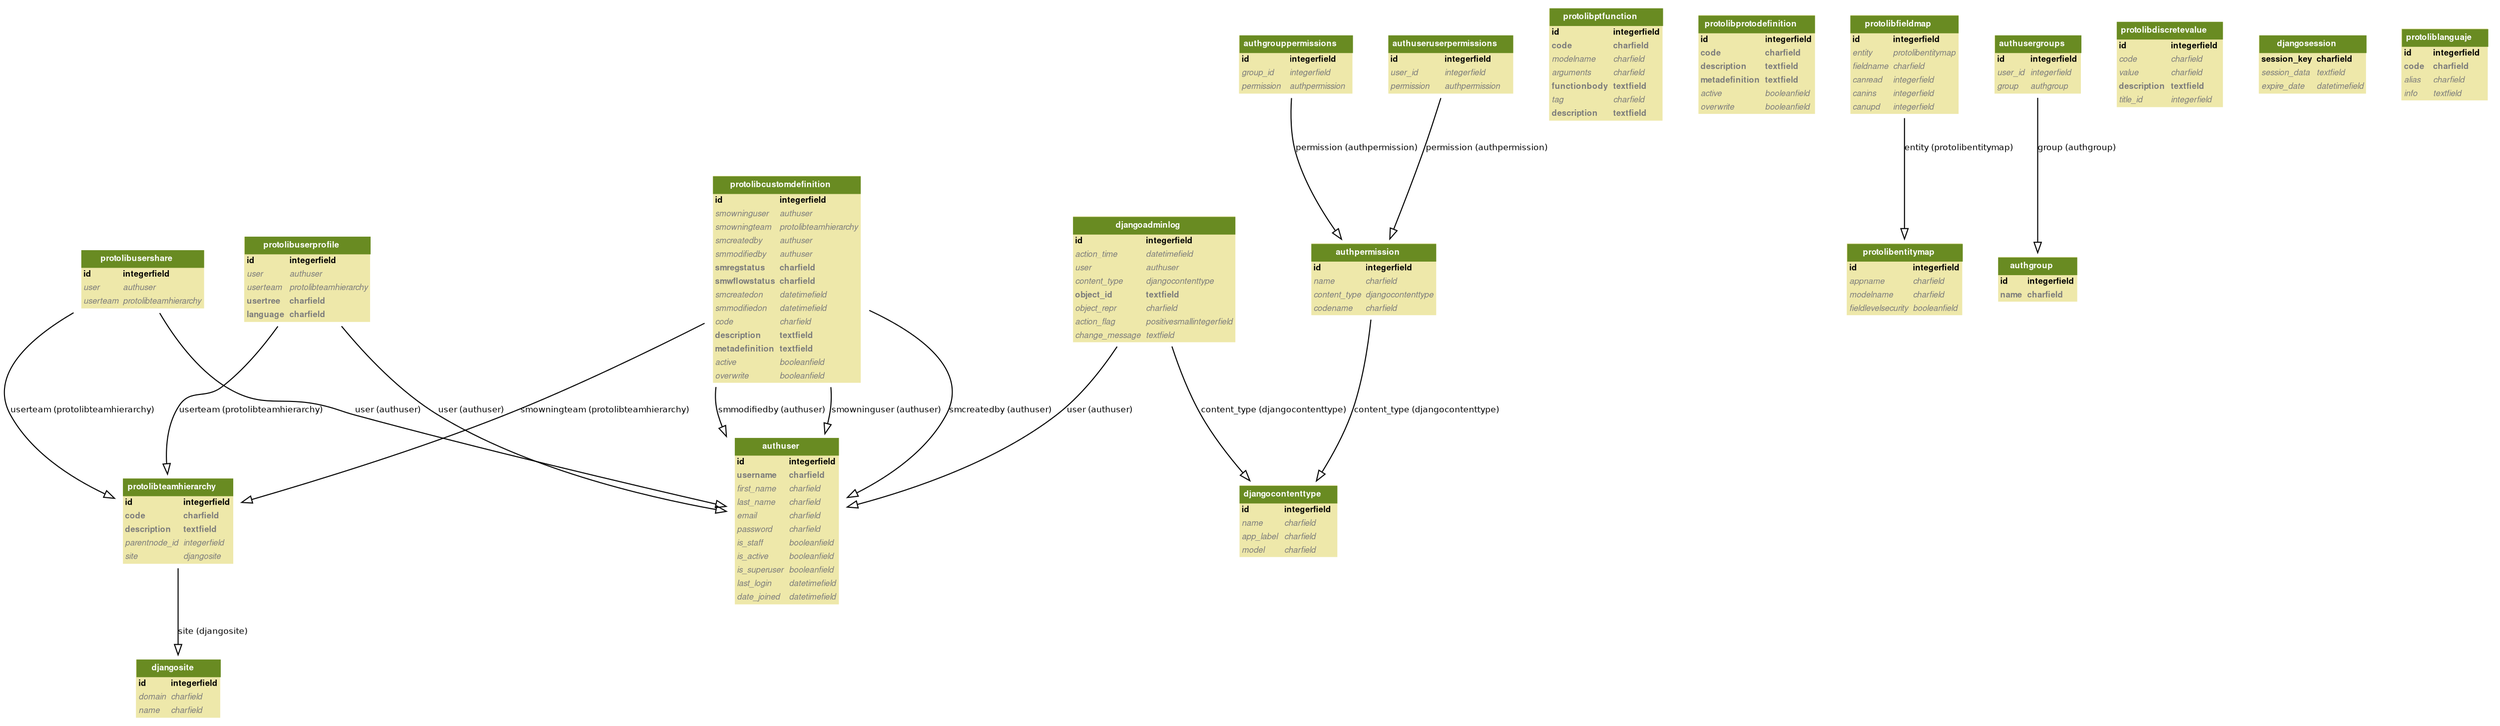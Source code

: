 
digraph name {
  fontname = "Helvetica"
  fontsize = 8

  node [
    fontname = "Helvetica"
    fontsize = 8
    shape = "plaintext"
  ]
  edge [
    fontname = "Helvetica"
    fontsize = 8
  ]




    inspectdb_protolibteamhierarchy [label=<
    <TABLE BGCOLOR="palegoldenrod" BORDER="0" CELLBORDER="0" CELLSPACING="0">
     <TR><TD COLSPAN="2" CELLPADDING="4" ALIGN="CENTER" BGCOLOR="olivedrab4"
     ><FONT FACE="Helvetica Bold" COLOR="white"
     >protolibteamhierarchy
     </FONT></TD></TR>
    
        
        <TR><TD ALIGN="LEFT" BORDER="0"
        ><FONT FACE="Helvetica Bold">id</FONT
        ></TD>
        <TD ALIGN="LEFT"
        ><FONT FACE="Helvetica Bold">integerfield</FONT
        ></TD></TR>
        
        <TR><TD ALIGN="LEFT" BORDER="0"
        ><FONT COLOR="#7B7B7B" FACE="Helvetica Bold">code</FONT
        ></TD>
        <TD ALIGN="LEFT"
        ><FONT COLOR="#7B7B7B" FACE="Helvetica Bold">charfield</FONT
        ></TD></TR>
        
        <TR><TD ALIGN="LEFT" BORDER="0"
        ><FONT COLOR="#7B7B7B" FACE="Helvetica Bold">description</FONT
        ></TD>
        <TD ALIGN="LEFT"
        ><FONT COLOR="#7B7B7B" FACE="Helvetica Bold">textfield</FONT
        ></TD></TR>
        
        <TR><TD ALIGN="LEFT" BORDER="0"
        ><FONT COLOR="#7B7B7B" FACE="Helvetica Italic">parentnode_id</FONT
        ></TD>
        <TD ALIGN="LEFT"
        ><FONT COLOR="#7B7B7B" FACE="Helvetica Italic">integerfield</FONT
        ></TD></TR>
        
        <TR><TD ALIGN="LEFT" BORDER="0"
        ><FONT COLOR="#7B7B7B" FACE="Helvetica Italic">site</FONT
        ></TD>
        <TD ALIGN="LEFT"
        ><FONT COLOR="#7B7B7B" FACE="Helvetica Italic">djangosite</FONT
        ></TD></TR>
        
    
    </TABLE>
    >]

    inspectdb_protolibptfunction [label=<
    <TABLE BGCOLOR="palegoldenrod" BORDER="0" CELLBORDER="0" CELLSPACING="0">
     <TR><TD COLSPAN="2" CELLPADDING="4" ALIGN="CENTER" BGCOLOR="olivedrab4"
     ><FONT FACE="Helvetica Bold" COLOR="white"
     >protolibptfunction
     </FONT></TD></TR>
    
        
        <TR><TD ALIGN="LEFT" BORDER="0"
        ><FONT FACE="Helvetica Bold">id</FONT
        ></TD>
        <TD ALIGN="LEFT"
        ><FONT FACE="Helvetica Bold">integerfield</FONT
        ></TD></TR>
        
        <TR><TD ALIGN="LEFT" BORDER="0"
        ><FONT COLOR="#7B7B7B" FACE="Helvetica Bold">code</FONT
        ></TD>
        <TD ALIGN="LEFT"
        ><FONT COLOR="#7B7B7B" FACE="Helvetica Bold">charfield</FONT
        ></TD></TR>
        
        <TR><TD ALIGN="LEFT" BORDER="0"
        ><FONT COLOR="#7B7B7B" FACE="Helvetica Italic">modelname</FONT
        ></TD>
        <TD ALIGN="LEFT"
        ><FONT COLOR="#7B7B7B" FACE="Helvetica Italic">charfield</FONT
        ></TD></TR>
        
        <TR><TD ALIGN="LEFT" BORDER="0"
        ><FONT COLOR="#7B7B7B" FACE="Helvetica Italic">arguments</FONT
        ></TD>
        <TD ALIGN="LEFT"
        ><FONT COLOR="#7B7B7B" FACE="Helvetica Italic">charfield</FONT
        ></TD></TR>
        
        <TR><TD ALIGN="LEFT" BORDER="0"
        ><FONT COLOR="#7B7B7B" FACE="Helvetica Bold">functionbody</FONT
        ></TD>
        <TD ALIGN="LEFT"
        ><FONT COLOR="#7B7B7B" FACE="Helvetica Bold">textfield</FONT
        ></TD></TR>
        
        <TR><TD ALIGN="LEFT" BORDER="0"
        ><FONT COLOR="#7B7B7B" FACE="Helvetica Italic">tag</FONT
        ></TD>
        <TD ALIGN="LEFT"
        ><FONT COLOR="#7B7B7B" FACE="Helvetica Italic">charfield</FONT
        ></TD></TR>
        
        <TR><TD ALIGN="LEFT" BORDER="0"
        ><FONT COLOR="#7B7B7B" FACE="Helvetica Bold">description</FONT
        ></TD>
        <TD ALIGN="LEFT"
        ><FONT COLOR="#7B7B7B" FACE="Helvetica Bold">textfield</FONT
        ></TD></TR>
        
    
    </TABLE>
    >]

    inspectdb_protolibusershare [label=<
    <TABLE BGCOLOR="palegoldenrod" BORDER="0" CELLBORDER="0" CELLSPACING="0">
     <TR><TD COLSPAN="2" CELLPADDING="4" ALIGN="CENTER" BGCOLOR="olivedrab4"
     ><FONT FACE="Helvetica Bold" COLOR="white"
     >protolibusershare
     </FONT></TD></TR>
    
        
        <TR><TD ALIGN="LEFT" BORDER="0"
        ><FONT FACE="Helvetica Bold">id</FONT
        ></TD>
        <TD ALIGN="LEFT"
        ><FONT FACE="Helvetica Bold">integerfield</FONT
        ></TD></TR>
        
        <TR><TD ALIGN="LEFT" BORDER="0"
        ><FONT COLOR="#7B7B7B" FACE="Helvetica Italic">user</FONT
        ></TD>
        <TD ALIGN="LEFT"
        ><FONT COLOR="#7B7B7B" FACE="Helvetica Italic">authuser</FONT
        ></TD></TR>
        
        <TR><TD ALIGN="LEFT" BORDER="0"
        ><FONT COLOR="#7B7B7B" FACE="Helvetica Italic">userteam</FONT
        ></TD>
        <TD ALIGN="LEFT"
        ><FONT COLOR="#7B7B7B" FACE="Helvetica Italic">protolibteamhierarchy</FONT
        ></TD></TR>
        
    
    </TABLE>
    >]

    inspectdb_authuser [label=<
    <TABLE BGCOLOR="palegoldenrod" BORDER="0" CELLBORDER="0" CELLSPACING="0">
     <TR><TD COLSPAN="2" CELLPADDING="4" ALIGN="CENTER" BGCOLOR="olivedrab4"
     ><FONT FACE="Helvetica Bold" COLOR="white"
     >authuser
     </FONT></TD></TR>
    
        
        <TR><TD ALIGN="LEFT" BORDER="0"
        ><FONT FACE="Helvetica Bold">id</FONT
        ></TD>
        <TD ALIGN="LEFT"
        ><FONT FACE="Helvetica Bold">integerfield</FONT
        ></TD></TR>
        
        <TR><TD ALIGN="LEFT" BORDER="0"
        ><FONT COLOR="#7B7B7B" FACE="Helvetica Bold">username</FONT
        ></TD>
        <TD ALIGN="LEFT"
        ><FONT COLOR="#7B7B7B" FACE="Helvetica Bold">charfield</FONT
        ></TD></TR>
        
        <TR><TD ALIGN="LEFT" BORDER="0"
        ><FONT COLOR="#7B7B7B" FACE="Helvetica Italic">first_name</FONT
        ></TD>
        <TD ALIGN="LEFT"
        ><FONT COLOR="#7B7B7B" FACE="Helvetica Italic">charfield</FONT
        ></TD></TR>
        
        <TR><TD ALIGN="LEFT" BORDER="0"
        ><FONT COLOR="#7B7B7B" FACE="Helvetica Italic">last_name</FONT
        ></TD>
        <TD ALIGN="LEFT"
        ><FONT COLOR="#7B7B7B" FACE="Helvetica Italic">charfield</FONT
        ></TD></TR>
        
        <TR><TD ALIGN="LEFT" BORDER="0"
        ><FONT COLOR="#7B7B7B" FACE="Helvetica Italic">email</FONT
        ></TD>
        <TD ALIGN="LEFT"
        ><FONT COLOR="#7B7B7B" FACE="Helvetica Italic">charfield</FONT
        ></TD></TR>
        
        <TR><TD ALIGN="LEFT" BORDER="0"
        ><FONT COLOR="#7B7B7B" FACE="Helvetica Italic">password</FONT
        ></TD>
        <TD ALIGN="LEFT"
        ><FONT COLOR="#7B7B7B" FACE="Helvetica Italic">charfield</FONT
        ></TD></TR>
        
        <TR><TD ALIGN="LEFT" BORDER="0"
        ><FONT COLOR="#7B7B7B" FACE="Helvetica Italic">is_staff</FONT
        ></TD>
        <TD ALIGN="LEFT"
        ><FONT COLOR="#7B7B7B" FACE="Helvetica Italic">booleanfield</FONT
        ></TD></TR>
        
        <TR><TD ALIGN="LEFT" BORDER="0"
        ><FONT COLOR="#7B7B7B" FACE="Helvetica Italic">is_active</FONT
        ></TD>
        <TD ALIGN="LEFT"
        ><FONT COLOR="#7B7B7B" FACE="Helvetica Italic">booleanfield</FONT
        ></TD></TR>
        
        <TR><TD ALIGN="LEFT" BORDER="0"
        ><FONT COLOR="#7B7B7B" FACE="Helvetica Italic">is_superuser</FONT
        ></TD>
        <TD ALIGN="LEFT"
        ><FONT COLOR="#7B7B7B" FACE="Helvetica Italic">booleanfield</FONT
        ></TD></TR>
        
        <TR><TD ALIGN="LEFT" BORDER="0"
        ><FONT COLOR="#7B7B7B" FACE="Helvetica Italic">last_login</FONT
        ></TD>
        <TD ALIGN="LEFT"
        ><FONT COLOR="#7B7B7B" FACE="Helvetica Italic">datetimefield</FONT
        ></TD></TR>
        
        <TR><TD ALIGN="LEFT" BORDER="0"
        ><FONT COLOR="#7B7B7B" FACE="Helvetica Italic">date_joined</FONT
        ></TD>
        <TD ALIGN="LEFT"
        ><FONT COLOR="#7B7B7B" FACE="Helvetica Italic">datetimefield</FONT
        ></TD></TR>
        
    
    </TABLE>
    >]

    inspectdb_protolibcustomdefinition [label=<
    <TABLE BGCOLOR="palegoldenrod" BORDER="0" CELLBORDER="0" CELLSPACING="0">
     <TR><TD COLSPAN="2" CELLPADDING="4" ALIGN="CENTER" BGCOLOR="olivedrab4"
     ><FONT FACE="Helvetica Bold" COLOR="white"
     >protolibcustomdefinition
     </FONT></TD></TR>
    
        
        <TR><TD ALIGN="LEFT" BORDER="0"
        ><FONT FACE="Helvetica Bold">id</FONT
        ></TD>
        <TD ALIGN="LEFT"
        ><FONT FACE="Helvetica Bold">integerfield</FONT
        ></TD></TR>
        
        <TR><TD ALIGN="LEFT" BORDER="0"
        ><FONT COLOR="#7B7B7B" FACE="Helvetica Italic">smowninguser</FONT
        ></TD>
        <TD ALIGN="LEFT"
        ><FONT COLOR="#7B7B7B" FACE="Helvetica Italic">authuser</FONT
        ></TD></TR>
        
        <TR><TD ALIGN="LEFT" BORDER="0"
        ><FONT COLOR="#7B7B7B" FACE="Helvetica Italic">smowningteam</FONT
        ></TD>
        <TD ALIGN="LEFT"
        ><FONT COLOR="#7B7B7B" FACE="Helvetica Italic">protolibteamhierarchy</FONT
        ></TD></TR>
        
        <TR><TD ALIGN="LEFT" BORDER="0"
        ><FONT COLOR="#7B7B7B" FACE="Helvetica Italic">smcreatedby</FONT
        ></TD>
        <TD ALIGN="LEFT"
        ><FONT COLOR="#7B7B7B" FACE="Helvetica Italic">authuser</FONT
        ></TD></TR>
        
        <TR><TD ALIGN="LEFT" BORDER="0"
        ><FONT COLOR="#7B7B7B" FACE="Helvetica Italic">smmodifiedby</FONT
        ></TD>
        <TD ALIGN="LEFT"
        ><FONT COLOR="#7B7B7B" FACE="Helvetica Italic">authuser</FONT
        ></TD></TR>
        
        <TR><TD ALIGN="LEFT" BORDER="0"
        ><FONT COLOR="#7B7B7B" FACE="Helvetica Bold">smregstatus</FONT
        ></TD>
        <TD ALIGN="LEFT"
        ><FONT COLOR="#7B7B7B" FACE="Helvetica Bold">charfield</FONT
        ></TD></TR>
        
        <TR><TD ALIGN="LEFT" BORDER="0"
        ><FONT COLOR="#7B7B7B" FACE="Helvetica Bold">smwflowstatus</FONT
        ></TD>
        <TD ALIGN="LEFT"
        ><FONT COLOR="#7B7B7B" FACE="Helvetica Bold">charfield</FONT
        ></TD></TR>
        
        <TR><TD ALIGN="LEFT" BORDER="0"
        ><FONT COLOR="#7B7B7B" FACE="Helvetica Italic">smcreatedon</FONT
        ></TD>
        <TD ALIGN="LEFT"
        ><FONT COLOR="#7B7B7B" FACE="Helvetica Italic">datetimefield</FONT
        ></TD></TR>
        
        <TR><TD ALIGN="LEFT" BORDER="0"
        ><FONT COLOR="#7B7B7B" FACE="Helvetica Italic">smmodifiedon</FONT
        ></TD>
        <TD ALIGN="LEFT"
        ><FONT COLOR="#7B7B7B" FACE="Helvetica Italic">datetimefield</FONT
        ></TD></TR>
        
        <TR><TD ALIGN="LEFT" BORDER="0"
        ><FONT COLOR="#7B7B7B" FACE="Helvetica Italic">code</FONT
        ></TD>
        <TD ALIGN="LEFT"
        ><FONT COLOR="#7B7B7B" FACE="Helvetica Italic">charfield</FONT
        ></TD></TR>
        
        <TR><TD ALIGN="LEFT" BORDER="0"
        ><FONT COLOR="#7B7B7B" FACE="Helvetica Bold">description</FONT
        ></TD>
        <TD ALIGN="LEFT"
        ><FONT COLOR="#7B7B7B" FACE="Helvetica Bold">textfield</FONT
        ></TD></TR>
        
        <TR><TD ALIGN="LEFT" BORDER="0"
        ><FONT COLOR="#7B7B7B" FACE="Helvetica Bold">metadefinition</FONT
        ></TD>
        <TD ALIGN="LEFT"
        ><FONT COLOR="#7B7B7B" FACE="Helvetica Bold">textfield</FONT
        ></TD></TR>
        
        <TR><TD ALIGN="LEFT" BORDER="0"
        ><FONT COLOR="#7B7B7B" FACE="Helvetica Italic">active</FONT
        ></TD>
        <TD ALIGN="LEFT"
        ><FONT COLOR="#7B7B7B" FACE="Helvetica Italic">booleanfield</FONT
        ></TD></TR>
        
        <TR><TD ALIGN="LEFT" BORDER="0"
        ><FONT COLOR="#7B7B7B" FACE="Helvetica Italic">overwrite</FONT
        ></TD>
        <TD ALIGN="LEFT"
        ><FONT COLOR="#7B7B7B" FACE="Helvetica Italic">booleanfield</FONT
        ></TD></TR>
        
    
    </TABLE>
    >]

    inspectdb_protolibuserprofile [label=<
    <TABLE BGCOLOR="palegoldenrod" BORDER="0" CELLBORDER="0" CELLSPACING="0">
     <TR><TD COLSPAN="2" CELLPADDING="4" ALIGN="CENTER" BGCOLOR="olivedrab4"
     ><FONT FACE="Helvetica Bold" COLOR="white"
     >protolibuserprofile
     </FONT></TD></TR>
    
        
        <TR><TD ALIGN="LEFT" BORDER="0"
        ><FONT FACE="Helvetica Bold">id</FONT
        ></TD>
        <TD ALIGN="LEFT"
        ><FONT FACE="Helvetica Bold">integerfield</FONT
        ></TD></TR>
        
        <TR><TD ALIGN="LEFT" BORDER="0"
        ><FONT COLOR="#7B7B7B" FACE="Helvetica Italic">user</FONT
        ></TD>
        <TD ALIGN="LEFT"
        ><FONT COLOR="#7B7B7B" FACE="Helvetica Italic">authuser</FONT
        ></TD></TR>
        
        <TR><TD ALIGN="LEFT" BORDER="0"
        ><FONT COLOR="#7B7B7B" FACE="Helvetica Italic">userteam</FONT
        ></TD>
        <TD ALIGN="LEFT"
        ><FONT COLOR="#7B7B7B" FACE="Helvetica Italic">protolibteamhierarchy</FONT
        ></TD></TR>
        
        <TR><TD ALIGN="LEFT" BORDER="0"
        ><FONT COLOR="#7B7B7B" FACE="Helvetica Bold">usertree</FONT
        ></TD>
        <TD ALIGN="LEFT"
        ><FONT COLOR="#7B7B7B" FACE="Helvetica Bold">charfield</FONT
        ></TD></TR>
        
        <TR><TD ALIGN="LEFT" BORDER="0"
        ><FONT COLOR="#7B7B7B" FACE="Helvetica Bold">language</FONT
        ></TD>
        <TD ALIGN="LEFT"
        ><FONT COLOR="#7B7B7B" FACE="Helvetica Bold">charfield</FONT
        ></TD></TR>
        
    
    </TABLE>
    >]

    inspectdb_djangoadminlog [label=<
    <TABLE BGCOLOR="palegoldenrod" BORDER="0" CELLBORDER="0" CELLSPACING="0">
     <TR><TD COLSPAN="2" CELLPADDING="4" ALIGN="CENTER" BGCOLOR="olivedrab4"
     ><FONT FACE="Helvetica Bold" COLOR="white"
     >djangoadminlog
     </FONT></TD></TR>
    
        
        <TR><TD ALIGN="LEFT" BORDER="0"
        ><FONT FACE="Helvetica Bold">id</FONT
        ></TD>
        <TD ALIGN="LEFT"
        ><FONT FACE="Helvetica Bold">integerfield</FONT
        ></TD></TR>
        
        <TR><TD ALIGN="LEFT" BORDER="0"
        ><FONT COLOR="#7B7B7B" FACE="Helvetica Italic">action_time</FONT
        ></TD>
        <TD ALIGN="LEFT"
        ><FONT COLOR="#7B7B7B" FACE="Helvetica Italic">datetimefield</FONT
        ></TD></TR>
        
        <TR><TD ALIGN="LEFT" BORDER="0"
        ><FONT COLOR="#7B7B7B" FACE="Helvetica Italic">user</FONT
        ></TD>
        <TD ALIGN="LEFT"
        ><FONT COLOR="#7B7B7B" FACE="Helvetica Italic">authuser</FONT
        ></TD></TR>
        
        <TR><TD ALIGN="LEFT" BORDER="0"
        ><FONT COLOR="#7B7B7B" FACE="Helvetica Italic">content_type</FONT
        ></TD>
        <TD ALIGN="LEFT"
        ><FONT COLOR="#7B7B7B" FACE="Helvetica Italic">djangocontenttype</FONT
        ></TD></TR>
        
        <TR><TD ALIGN="LEFT" BORDER="0"
        ><FONT COLOR="#7B7B7B" FACE="Helvetica Bold">object_id</FONT
        ></TD>
        <TD ALIGN="LEFT"
        ><FONT COLOR="#7B7B7B" FACE="Helvetica Bold">textfield</FONT
        ></TD></TR>
        
        <TR><TD ALIGN="LEFT" BORDER="0"
        ><FONT COLOR="#7B7B7B" FACE="Helvetica Italic">object_repr</FONT
        ></TD>
        <TD ALIGN="LEFT"
        ><FONT COLOR="#7B7B7B" FACE="Helvetica Italic">charfield</FONT
        ></TD></TR>
        
        <TR><TD ALIGN="LEFT" BORDER="0"
        ><FONT COLOR="#7B7B7B" FACE="Helvetica Italic">action_flag</FONT
        ></TD>
        <TD ALIGN="LEFT"
        ><FONT COLOR="#7B7B7B" FACE="Helvetica Italic">positivesmallintegerfield</FONT
        ></TD></TR>
        
        <TR><TD ALIGN="LEFT" BORDER="0"
        ><FONT COLOR="#7B7B7B" FACE="Helvetica Italic">change_message</FONT
        ></TD>
        <TD ALIGN="LEFT"
        ><FONT COLOR="#7B7B7B" FACE="Helvetica Italic">textfield</FONT
        ></TD></TR>
        
    
    </TABLE>
    >]

    inspectdb_protolibprotodefinition [label=<
    <TABLE BGCOLOR="palegoldenrod" BORDER="0" CELLBORDER="0" CELLSPACING="0">
     <TR><TD COLSPAN="2" CELLPADDING="4" ALIGN="CENTER" BGCOLOR="olivedrab4"
     ><FONT FACE="Helvetica Bold" COLOR="white"
     >protolibprotodefinition
     </FONT></TD></TR>
    
        
        <TR><TD ALIGN="LEFT" BORDER="0"
        ><FONT FACE="Helvetica Bold">id</FONT
        ></TD>
        <TD ALIGN="LEFT"
        ><FONT FACE="Helvetica Bold">integerfield</FONT
        ></TD></TR>
        
        <TR><TD ALIGN="LEFT" BORDER="0"
        ><FONT COLOR="#7B7B7B" FACE="Helvetica Bold">code</FONT
        ></TD>
        <TD ALIGN="LEFT"
        ><FONT COLOR="#7B7B7B" FACE="Helvetica Bold">charfield</FONT
        ></TD></TR>
        
        <TR><TD ALIGN="LEFT" BORDER="0"
        ><FONT COLOR="#7B7B7B" FACE="Helvetica Bold">description</FONT
        ></TD>
        <TD ALIGN="LEFT"
        ><FONT COLOR="#7B7B7B" FACE="Helvetica Bold">textfield</FONT
        ></TD></TR>
        
        <TR><TD ALIGN="LEFT" BORDER="0"
        ><FONT COLOR="#7B7B7B" FACE="Helvetica Bold">metadefinition</FONT
        ></TD>
        <TD ALIGN="LEFT"
        ><FONT COLOR="#7B7B7B" FACE="Helvetica Bold">textfield</FONT
        ></TD></TR>
        
        <TR><TD ALIGN="LEFT" BORDER="0"
        ><FONT COLOR="#7B7B7B" FACE="Helvetica Italic">active</FONT
        ></TD>
        <TD ALIGN="LEFT"
        ><FONT COLOR="#7B7B7B" FACE="Helvetica Italic">booleanfield</FONT
        ></TD></TR>
        
        <TR><TD ALIGN="LEFT" BORDER="0"
        ><FONT COLOR="#7B7B7B" FACE="Helvetica Italic">overwrite</FONT
        ></TD>
        <TD ALIGN="LEFT"
        ><FONT COLOR="#7B7B7B" FACE="Helvetica Italic">booleanfield</FONT
        ></TD></TR>
        
    
    </TABLE>
    >]

    inspectdb_protolibfieldmap [label=<
    <TABLE BGCOLOR="palegoldenrod" BORDER="0" CELLBORDER="0" CELLSPACING="0">
     <TR><TD COLSPAN="2" CELLPADDING="4" ALIGN="CENTER" BGCOLOR="olivedrab4"
     ><FONT FACE="Helvetica Bold" COLOR="white"
     >protolibfieldmap
     </FONT></TD></TR>
    
        
        <TR><TD ALIGN="LEFT" BORDER="0"
        ><FONT FACE="Helvetica Bold">id</FONT
        ></TD>
        <TD ALIGN="LEFT"
        ><FONT FACE="Helvetica Bold">integerfield</FONT
        ></TD></TR>
        
        <TR><TD ALIGN="LEFT" BORDER="0"
        ><FONT COLOR="#7B7B7B" FACE="Helvetica Italic">entity</FONT
        ></TD>
        <TD ALIGN="LEFT"
        ><FONT COLOR="#7B7B7B" FACE="Helvetica Italic">protolibentitymap</FONT
        ></TD></TR>
        
        <TR><TD ALIGN="LEFT" BORDER="0"
        ><FONT COLOR="#7B7B7B" FACE="Helvetica Italic">fieldname</FONT
        ></TD>
        <TD ALIGN="LEFT"
        ><FONT COLOR="#7B7B7B" FACE="Helvetica Italic">charfield</FONT
        ></TD></TR>
        
        <TR><TD ALIGN="LEFT" BORDER="0"
        ><FONT COLOR="#7B7B7B" FACE="Helvetica Italic">canread</FONT
        ></TD>
        <TD ALIGN="LEFT"
        ><FONT COLOR="#7B7B7B" FACE="Helvetica Italic">integerfield</FONT
        ></TD></TR>
        
        <TR><TD ALIGN="LEFT" BORDER="0"
        ><FONT COLOR="#7B7B7B" FACE="Helvetica Italic">canins</FONT
        ></TD>
        <TD ALIGN="LEFT"
        ><FONT COLOR="#7B7B7B" FACE="Helvetica Italic">integerfield</FONT
        ></TD></TR>
        
        <TR><TD ALIGN="LEFT" BORDER="0"
        ><FONT COLOR="#7B7B7B" FACE="Helvetica Italic">canupd</FONT
        ></TD>
        <TD ALIGN="LEFT"
        ><FONT COLOR="#7B7B7B" FACE="Helvetica Italic">integerfield</FONT
        ></TD></TR>
        
    
    </TABLE>
    >]

    inspectdb_authusergroups [label=<
    <TABLE BGCOLOR="palegoldenrod" BORDER="0" CELLBORDER="0" CELLSPACING="0">
     <TR><TD COLSPAN="2" CELLPADDING="4" ALIGN="CENTER" BGCOLOR="olivedrab4"
     ><FONT FACE="Helvetica Bold" COLOR="white"
     >authusergroups
     </FONT></TD></TR>
    
        
        <TR><TD ALIGN="LEFT" BORDER="0"
        ><FONT FACE="Helvetica Bold">id</FONT
        ></TD>
        <TD ALIGN="LEFT"
        ><FONT FACE="Helvetica Bold">integerfield</FONT
        ></TD></TR>
        
        <TR><TD ALIGN="LEFT" BORDER="0"
        ><FONT COLOR="#7B7B7B" FACE="Helvetica Italic">user_id</FONT
        ></TD>
        <TD ALIGN="LEFT"
        ><FONT COLOR="#7B7B7B" FACE="Helvetica Italic">integerfield</FONT
        ></TD></TR>
        
        <TR><TD ALIGN="LEFT" BORDER="0"
        ><FONT COLOR="#7B7B7B" FACE="Helvetica Italic">group</FONT
        ></TD>
        <TD ALIGN="LEFT"
        ><FONT COLOR="#7B7B7B" FACE="Helvetica Italic">authgroup</FONT
        ></TD></TR>
        
    
    </TABLE>
    >]

    inspectdb_protolibentitymap [label=<
    <TABLE BGCOLOR="palegoldenrod" BORDER="0" CELLBORDER="0" CELLSPACING="0">
     <TR><TD COLSPAN="2" CELLPADDING="4" ALIGN="CENTER" BGCOLOR="olivedrab4"
     ><FONT FACE="Helvetica Bold" COLOR="white"
     >protolibentitymap
     </FONT></TD></TR>
    
        
        <TR><TD ALIGN="LEFT" BORDER="0"
        ><FONT FACE="Helvetica Bold">id</FONT
        ></TD>
        <TD ALIGN="LEFT"
        ><FONT FACE="Helvetica Bold">integerfield</FONT
        ></TD></TR>
        
        <TR><TD ALIGN="LEFT" BORDER="0"
        ><FONT COLOR="#7B7B7B" FACE="Helvetica Italic">appname</FONT
        ></TD>
        <TD ALIGN="LEFT"
        ><FONT COLOR="#7B7B7B" FACE="Helvetica Italic">charfield</FONT
        ></TD></TR>
        
        <TR><TD ALIGN="LEFT" BORDER="0"
        ><FONT COLOR="#7B7B7B" FACE="Helvetica Italic">modelname</FONT
        ></TD>
        <TD ALIGN="LEFT"
        ><FONT COLOR="#7B7B7B" FACE="Helvetica Italic">charfield</FONT
        ></TD></TR>
        
        <TR><TD ALIGN="LEFT" BORDER="0"
        ><FONT COLOR="#7B7B7B" FACE="Helvetica Italic">fieldlevelsecurity</FONT
        ></TD>
        <TD ALIGN="LEFT"
        ><FONT COLOR="#7B7B7B" FACE="Helvetica Italic">booleanfield</FONT
        ></TD></TR>
        
    
    </TABLE>
    >]

    inspectdb_authgroup [label=<
    <TABLE BGCOLOR="palegoldenrod" BORDER="0" CELLBORDER="0" CELLSPACING="0">
     <TR><TD COLSPAN="2" CELLPADDING="4" ALIGN="CENTER" BGCOLOR="olivedrab4"
     ><FONT FACE="Helvetica Bold" COLOR="white"
     >authgroup
     </FONT></TD></TR>
    
        
        <TR><TD ALIGN="LEFT" BORDER="0"
        ><FONT FACE="Helvetica Bold">id</FONT
        ></TD>
        <TD ALIGN="LEFT"
        ><FONT FACE="Helvetica Bold">integerfield</FONT
        ></TD></TR>
        
        <TR><TD ALIGN="LEFT" BORDER="0"
        ><FONT COLOR="#7B7B7B" FACE="Helvetica Bold">name</FONT
        ></TD>
        <TD ALIGN="LEFT"
        ><FONT COLOR="#7B7B7B" FACE="Helvetica Bold">charfield</FONT
        ></TD></TR>
        
    
    </TABLE>
    >]

    inspectdb_protolibdiscretevalue [label=<
    <TABLE BGCOLOR="palegoldenrod" BORDER="0" CELLBORDER="0" CELLSPACING="0">
     <TR><TD COLSPAN="2" CELLPADDING="4" ALIGN="CENTER" BGCOLOR="olivedrab4"
     ><FONT FACE="Helvetica Bold" COLOR="white"
     >protolibdiscretevalue
     </FONT></TD></TR>
    
        
        <TR><TD ALIGN="LEFT" BORDER="0"
        ><FONT FACE="Helvetica Bold">id</FONT
        ></TD>
        <TD ALIGN="LEFT"
        ><FONT FACE="Helvetica Bold">integerfield</FONT
        ></TD></TR>
        
        <TR><TD ALIGN="LEFT" BORDER="0"
        ><FONT COLOR="#7B7B7B" FACE="Helvetica Italic">code</FONT
        ></TD>
        <TD ALIGN="LEFT"
        ><FONT COLOR="#7B7B7B" FACE="Helvetica Italic">charfield</FONT
        ></TD></TR>
        
        <TR><TD ALIGN="LEFT" BORDER="0"
        ><FONT COLOR="#7B7B7B" FACE="Helvetica Italic">value</FONT
        ></TD>
        <TD ALIGN="LEFT"
        ><FONT COLOR="#7B7B7B" FACE="Helvetica Italic">charfield</FONT
        ></TD></TR>
        
        <TR><TD ALIGN="LEFT" BORDER="0"
        ><FONT COLOR="#7B7B7B" FACE="Helvetica Bold">description</FONT
        ></TD>
        <TD ALIGN="LEFT"
        ><FONT COLOR="#7B7B7B" FACE="Helvetica Bold">textfield</FONT
        ></TD></TR>
        
        <TR><TD ALIGN="LEFT" BORDER="0"
        ><FONT COLOR="#7B7B7B" FACE="Helvetica Italic">title_id</FONT
        ></TD>
        <TD ALIGN="LEFT"
        ><FONT COLOR="#7B7B7B" FACE="Helvetica Italic">integerfield</FONT
        ></TD></TR>
        
    
    </TABLE>
    >]

    inspectdb_authpermission [label=<
    <TABLE BGCOLOR="palegoldenrod" BORDER="0" CELLBORDER="0" CELLSPACING="0">
     <TR><TD COLSPAN="2" CELLPADDING="4" ALIGN="CENTER" BGCOLOR="olivedrab4"
     ><FONT FACE="Helvetica Bold" COLOR="white"
     >authpermission
     </FONT></TD></TR>
    
        
        <TR><TD ALIGN="LEFT" BORDER="0"
        ><FONT FACE="Helvetica Bold">id</FONT
        ></TD>
        <TD ALIGN="LEFT"
        ><FONT FACE="Helvetica Bold">integerfield</FONT
        ></TD></TR>
        
        <TR><TD ALIGN="LEFT" BORDER="0"
        ><FONT COLOR="#7B7B7B" FACE="Helvetica Italic">name</FONT
        ></TD>
        <TD ALIGN="LEFT"
        ><FONT COLOR="#7B7B7B" FACE="Helvetica Italic">charfield</FONT
        ></TD></TR>
        
        <TR><TD ALIGN="LEFT" BORDER="0"
        ><FONT COLOR="#7B7B7B" FACE="Helvetica Italic">content_type</FONT
        ></TD>
        <TD ALIGN="LEFT"
        ><FONT COLOR="#7B7B7B" FACE="Helvetica Italic">djangocontenttype</FONT
        ></TD></TR>
        
        <TR><TD ALIGN="LEFT" BORDER="0"
        ><FONT COLOR="#7B7B7B" FACE="Helvetica Italic">codename</FONT
        ></TD>
        <TD ALIGN="LEFT"
        ><FONT COLOR="#7B7B7B" FACE="Helvetica Italic">charfield</FONT
        ></TD></TR>
        
    
    </TABLE>
    >]

    inspectdb_authgrouppermissions [label=<
    <TABLE BGCOLOR="palegoldenrod" BORDER="0" CELLBORDER="0" CELLSPACING="0">
     <TR><TD COLSPAN="2" CELLPADDING="4" ALIGN="CENTER" BGCOLOR="olivedrab4"
     ><FONT FACE="Helvetica Bold" COLOR="white"
     >authgrouppermissions
     </FONT></TD></TR>
    
        
        <TR><TD ALIGN="LEFT" BORDER="0"
        ><FONT FACE="Helvetica Bold">id</FONT
        ></TD>
        <TD ALIGN="LEFT"
        ><FONT FACE="Helvetica Bold">integerfield</FONT
        ></TD></TR>
        
        <TR><TD ALIGN="LEFT" BORDER="0"
        ><FONT COLOR="#7B7B7B" FACE="Helvetica Italic">group_id</FONT
        ></TD>
        <TD ALIGN="LEFT"
        ><FONT COLOR="#7B7B7B" FACE="Helvetica Italic">integerfield</FONT
        ></TD></TR>
        
        <TR><TD ALIGN="LEFT" BORDER="0"
        ><FONT COLOR="#7B7B7B" FACE="Helvetica Italic">permission</FONT
        ></TD>
        <TD ALIGN="LEFT"
        ><FONT COLOR="#7B7B7B" FACE="Helvetica Italic">authpermission</FONT
        ></TD></TR>
        
    
    </TABLE>
    >]

    inspectdb_djangosession [label=<
    <TABLE BGCOLOR="palegoldenrod" BORDER="0" CELLBORDER="0" CELLSPACING="0">
     <TR><TD COLSPAN="2" CELLPADDING="4" ALIGN="CENTER" BGCOLOR="olivedrab4"
     ><FONT FACE="Helvetica Bold" COLOR="white"
     >djangosession
     </FONT></TD></TR>
    
        
        <TR><TD ALIGN="LEFT" BORDER="0"
        ><FONT FACE="Helvetica Bold">session_key</FONT
        ></TD>
        <TD ALIGN="LEFT"
        ><FONT FACE="Helvetica Bold">charfield</FONT
        ></TD></TR>
        
        <TR><TD ALIGN="LEFT" BORDER="0"
        ><FONT COLOR="#7B7B7B" FACE="Helvetica Italic">session_data</FONT
        ></TD>
        <TD ALIGN="LEFT"
        ><FONT COLOR="#7B7B7B" FACE="Helvetica Italic">textfield</FONT
        ></TD></TR>
        
        <TR><TD ALIGN="LEFT" BORDER="0"
        ><FONT COLOR="#7B7B7B" FACE="Helvetica Italic">expire_date</FONT
        ></TD>
        <TD ALIGN="LEFT"
        ><FONT COLOR="#7B7B7B" FACE="Helvetica Italic">datetimefield</FONT
        ></TD></TR>
        
    
    </TABLE>
    >]

    inspectdb_djangosite [label=<
    <TABLE BGCOLOR="palegoldenrod" BORDER="0" CELLBORDER="0" CELLSPACING="0">
     <TR><TD COLSPAN="2" CELLPADDING="4" ALIGN="CENTER" BGCOLOR="olivedrab4"
     ><FONT FACE="Helvetica Bold" COLOR="white"
     >djangosite
     </FONT></TD></TR>
    
        
        <TR><TD ALIGN="LEFT" BORDER="0"
        ><FONT FACE="Helvetica Bold">id</FONT
        ></TD>
        <TD ALIGN="LEFT"
        ><FONT FACE="Helvetica Bold">integerfield</FONT
        ></TD></TR>
        
        <TR><TD ALIGN="LEFT" BORDER="0"
        ><FONT COLOR="#7B7B7B" FACE="Helvetica Italic">domain</FONT
        ></TD>
        <TD ALIGN="LEFT"
        ><FONT COLOR="#7B7B7B" FACE="Helvetica Italic">charfield</FONT
        ></TD></TR>
        
        <TR><TD ALIGN="LEFT" BORDER="0"
        ><FONT COLOR="#7B7B7B" FACE="Helvetica Italic">name</FONT
        ></TD>
        <TD ALIGN="LEFT"
        ><FONT COLOR="#7B7B7B" FACE="Helvetica Italic">charfield</FONT
        ></TD></TR>
        
    
    </TABLE>
    >]

    inspectdb_djangocontenttype [label=<
    <TABLE BGCOLOR="palegoldenrod" BORDER="0" CELLBORDER="0" CELLSPACING="0">
     <TR><TD COLSPAN="2" CELLPADDING="4" ALIGN="CENTER" BGCOLOR="olivedrab4"
     ><FONT FACE="Helvetica Bold" COLOR="white"
     >djangocontenttype
     </FONT></TD></TR>
    
        
        <TR><TD ALIGN="LEFT" BORDER="0"
        ><FONT FACE="Helvetica Bold">id</FONT
        ></TD>
        <TD ALIGN="LEFT"
        ><FONT FACE="Helvetica Bold">integerfield</FONT
        ></TD></TR>
        
        <TR><TD ALIGN="LEFT" BORDER="0"
        ><FONT COLOR="#7B7B7B" FACE="Helvetica Italic">name</FONT
        ></TD>
        <TD ALIGN="LEFT"
        ><FONT COLOR="#7B7B7B" FACE="Helvetica Italic">charfield</FONT
        ></TD></TR>
        
        <TR><TD ALIGN="LEFT" BORDER="0"
        ><FONT COLOR="#7B7B7B" FACE="Helvetica Italic">app_label</FONT
        ></TD>
        <TD ALIGN="LEFT"
        ><FONT COLOR="#7B7B7B" FACE="Helvetica Italic">charfield</FONT
        ></TD></TR>
        
        <TR><TD ALIGN="LEFT" BORDER="0"
        ><FONT COLOR="#7B7B7B" FACE="Helvetica Italic">model</FONT
        ></TD>
        <TD ALIGN="LEFT"
        ><FONT COLOR="#7B7B7B" FACE="Helvetica Italic">charfield</FONT
        ></TD></TR>
        
    
    </TABLE>
    >]

    inspectdb_protoliblanguaje [label=<
    <TABLE BGCOLOR="palegoldenrod" BORDER="0" CELLBORDER="0" CELLSPACING="0">
     <TR><TD COLSPAN="2" CELLPADDING="4" ALIGN="CENTER" BGCOLOR="olivedrab4"
     ><FONT FACE="Helvetica Bold" COLOR="white"
     >protoliblanguaje
     </FONT></TD></TR>
    
        
        <TR><TD ALIGN="LEFT" BORDER="0"
        ><FONT FACE="Helvetica Bold">id</FONT
        ></TD>
        <TD ALIGN="LEFT"
        ><FONT FACE="Helvetica Bold">integerfield</FONT
        ></TD></TR>
        
        <TR><TD ALIGN="LEFT" BORDER="0"
        ><FONT COLOR="#7B7B7B" FACE="Helvetica Bold">code</FONT
        ></TD>
        <TD ALIGN="LEFT"
        ><FONT COLOR="#7B7B7B" FACE="Helvetica Bold">charfield</FONT
        ></TD></TR>
        
        <TR><TD ALIGN="LEFT" BORDER="0"
        ><FONT COLOR="#7B7B7B" FACE="Helvetica Italic">alias</FONT
        ></TD>
        <TD ALIGN="LEFT"
        ><FONT COLOR="#7B7B7B" FACE="Helvetica Italic">charfield</FONT
        ></TD></TR>
        
        <TR><TD ALIGN="LEFT" BORDER="0"
        ><FONT COLOR="#7B7B7B" FACE="Helvetica Italic">info</FONT
        ></TD>
        <TD ALIGN="LEFT"
        ><FONT COLOR="#7B7B7B" FACE="Helvetica Italic">textfield</FONT
        ></TD></TR>
        
    
    </TABLE>
    >]

    inspectdb_authuseruserpermissions [label=<
    <TABLE BGCOLOR="palegoldenrod" BORDER="0" CELLBORDER="0" CELLSPACING="0">
     <TR><TD COLSPAN="2" CELLPADDING="4" ALIGN="CENTER" BGCOLOR="olivedrab4"
     ><FONT FACE="Helvetica Bold" COLOR="white"
     >authuseruserpermissions
     </FONT></TD></TR>
    
        
        <TR><TD ALIGN="LEFT" BORDER="0"
        ><FONT FACE="Helvetica Bold">id</FONT
        ></TD>
        <TD ALIGN="LEFT"
        ><FONT FACE="Helvetica Bold">integerfield</FONT
        ></TD></TR>
        
        <TR><TD ALIGN="LEFT" BORDER="0"
        ><FONT COLOR="#7B7B7B" FACE="Helvetica Italic">user_id</FONT
        ></TD>
        <TD ALIGN="LEFT"
        ><FONT COLOR="#7B7B7B" FACE="Helvetica Italic">integerfield</FONT
        ></TD></TR>
        
        <TR><TD ALIGN="LEFT" BORDER="0"
        ><FONT COLOR="#7B7B7B" FACE="Helvetica Italic">permission</FONT
        ></TD>
        <TD ALIGN="LEFT"
        ><FONT COLOR="#7B7B7B" FACE="Helvetica Italic">authpermission</FONT
        ></TD></TR>
        
    
    </TABLE>
    >]



  
  
  inspectdb_protolibteamhierarchy -> inspectdb_djangosite
  [label="site (djangosite)"] [arrowhead=empty, arrowtail=dot];
  

  

  
  
  inspectdb_protolibusershare -> inspectdb_authuser
  [label="user (authuser)"] [arrowhead=empty, arrowtail=dot];
  
  
  inspectdb_protolibusershare -> inspectdb_protolibteamhierarchy
  [label="userteam (protolibteamhierarchy)"] [arrowhead=empty, arrowtail=dot];
  

  

  
  
  inspectdb_protolibcustomdefinition -> inspectdb_authuser
  [label="smowninguser (authuser)"] [arrowhead=empty, arrowtail=dot];
  
  
  inspectdb_protolibcustomdefinition -> inspectdb_protolibteamhierarchy
  [label="smowningteam (protolibteamhierarchy)"] [arrowhead=empty, arrowtail=dot];
  
  
  inspectdb_protolibcustomdefinition -> inspectdb_authuser
  [label="smcreatedby (authuser)"] [arrowhead=empty, arrowtail=dot];
  
  
  inspectdb_protolibcustomdefinition -> inspectdb_authuser
  [label="smmodifiedby (authuser)"] [arrowhead=empty, arrowtail=dot];
  

  
  
  inspectdb_protolibuserprofile -> inspectdb_authuser
  [label="user (authuser)"] [arrowhead=empty, arrowtail=dot];
  
  
  inspectdb_protolibuserprofile -> inspectdb_protolibteamhierarchy
  [label="userteam (protolibteamhierarchy)"] [arrowhead=empty, arrowtail=dot];
  

  
  
  inspectdb_djangoadminlog -> inspectdb_authuser
  [label="user (authuser)"] [arrowhead=empty, arrowtail=dot];
  
  
  inspectdb_djangoadminlog -> inspectdb_djangocontenttype
  [label="content_type (djangocontenttype)"] [arrowhead=empty, arrowtail=dot];
  

  

  
  
  inspectdb_protolibfieldmap -> inspectdb_protolibentitymap
  [label="entity (protolibentitymap)"] [arrowhead=empty, arrowtail=dot];
  

  
  
  inspectdb_authusergroups -> inspectdb_authgroup
  [label="group (authgroup)"] [arrowhead=empty, arrowtail=dot];
  

  

  

  

  
  
  inspectdb_authpermission -> inspectdb_djangocontenttype
  [label="content_type (djangocontenttype)"] [arrowhead=empty, arrowtail=dot];
  

  
  
  inspectdb_authgrouppermissions -> inspectdb_authpermission
  [label="permission (authpermission)"] [arrowhead=empty, arrowtail=dot];
  

  

  

  

  

  
  
  inspectdb_authuseruserpermissions -> inspectdb_authpermission
  [label="permission (authpermission)"] [arrowhead=empty, arrowtail=dot];
  

}